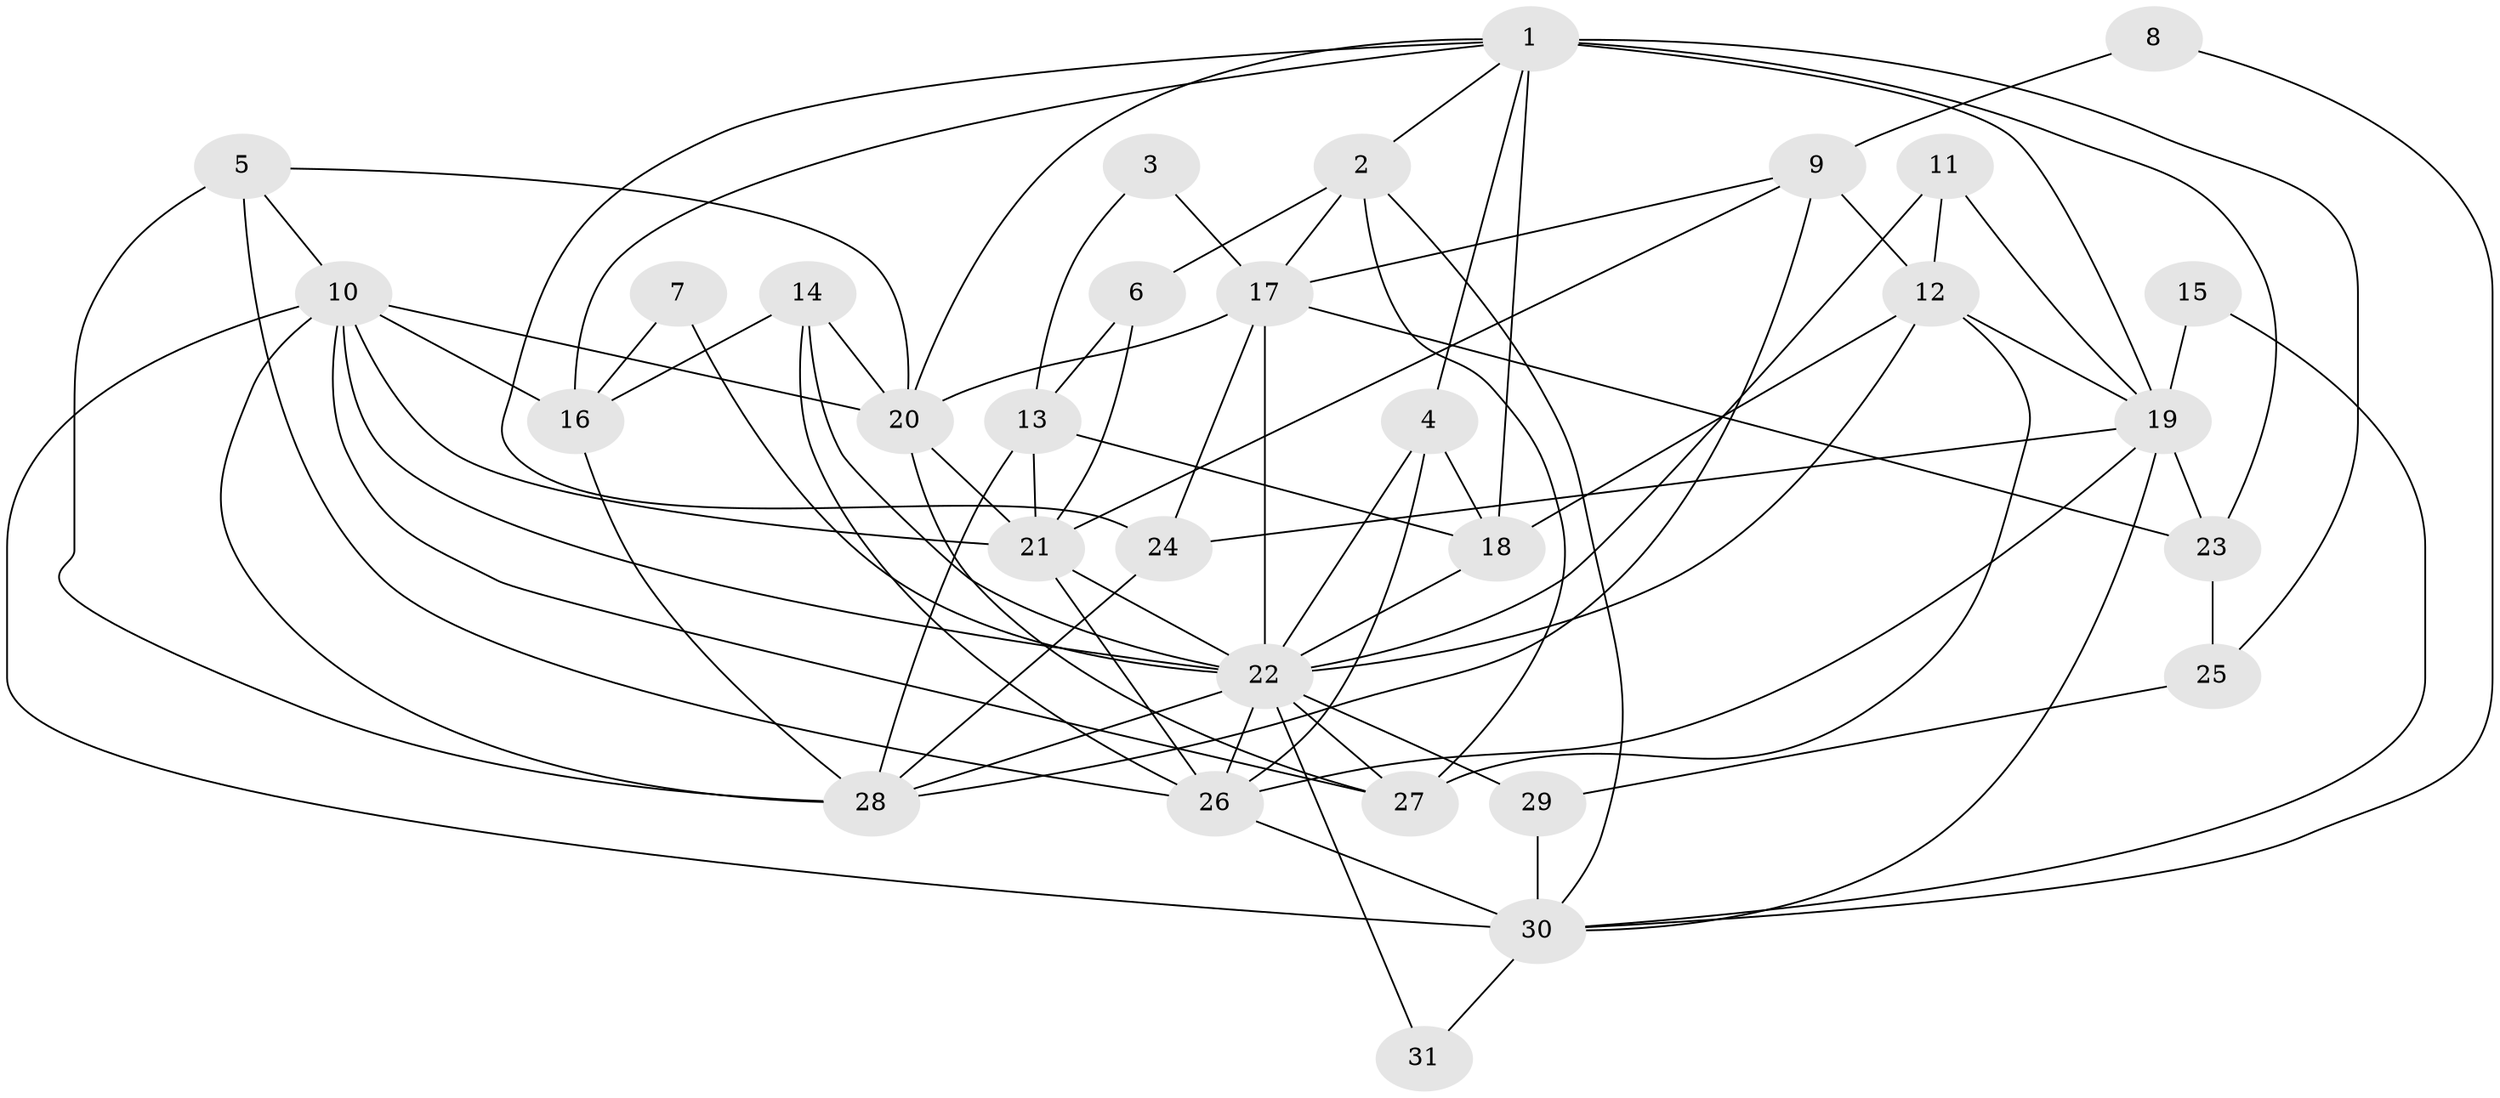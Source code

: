 // original degree distribution, {5: 0.14754098360655737, 9: 0.01639344262295082, 4: 0.29508196721311475, 3: 0.26229508196721313, 2: 0.14754098360655737, 7: 0.03278688524590164, 8: 0.01639344262295082, 6: 0.08196721311475409}
// Generated by graph-tools (version 1.1) at 2025/50/03/09/25 03:50:15]
// undirected, 31 vertices, 80 edges
graph export_dot {
graph [start="1"]
  node [color=gray90,style=filled];
  1;
  2;
  3;
  4;
  5;
  6;
  7;
  8;
  9;
  10;
  11;
  12;
  13;
  14;
  15;
  16;
  17;
  18;
  19;
  20;
  21;
  22;
  23;
  24;
  25;
  26;
  27;
  28;
  29;
  30;
  31;
  1 -- 2 [weight=1.0];
  1 -- 4 [weight=1.0];
  1 -- 16 [weight=1.0];
  1 -- 18 [weight=1.0];
  1 -- 19 [weight=2.0];
  1 -- 20 [weight=1.0];
  1 -- 23 [weight=1.0];
  1 -- 24 [weight=1.0];
  1 -- 25 [weight=1.0];
  2 -- 6 [weight=1.0];
  2 -- 17 [weight=1.0];
  2 -- 27 [weight=1.0];
  2 -- 30 [weight=1.0];
  3 -- 13 [weight=1.0];
  3 -- 17 [weight=1.0];
  4 -- 18 [weight=1.0];
  4 -- 22 [weight=1.0];
  4 -- 26 [weight=1.0];
  5 -- 10 [weight=1.0];
  5 -- 20 [weight=1.0];
  5 -- 26 [weight=1.0];
  5 -- 28 [weight=1.0];
  6 -- 13 [weight=1.0];
  6 -- 21 [weight=1.0];
  7 -- 16 [weight=1.0];
  7 -- 22 [weight=1.0];
  8 -- 9 [weight=1.0];
  8 -- 30 [weight=1.0];
  9 -- 12 [weight=1.0];
  9 -- 17 [weight=1.0];
  9 -- 21 [weight=1.0];
  9 -- 28 [weight=1.0];
  10 -- 16 [weight=2.0];
  10 -- 20 [weight=1.0];
  10 -- 21 [weight=1.0];
  10 -- 22 [weight=2.0];
  10 -- 27 [weight=1.0];
  10 -- 28 [weight=1.0];
  10 -- 30 [weight=1.0];
  11 -- 12 [weight=1.0];
  11 -- 19 [weight=1.0];
  11 -- 22 [weight=1.0];
  12 -- 18 [weight=1.0];
  12 -- 19 [weight=1.0];
  12 -- 22 [weight=1.0];
  12 -- 27 [weight=1.0];
  13 -- 18 [weight=1.0];
  13 -- 21 [weight=1.0];
  13 -- 28 [weight=1.0];
  14 -- 16 [weight=1.0];
  14 -- 20 [weight=1.0];
  14 -- 22 [weight=2.0];
  14 -- 26 [weight=1.0];
  15 -- 19 [weight=1.0];
  15 -- 30 [weight=1.0];
  16 -- 28 [weight=1.0];
  17 -- 20 [weight=1.0];
  17 -- 22 [weight=1.0];
  17 -- 23 [weight=1.0];
  17 -- 24 [weight=1.0];
  18 -- 22 [weight=1.0];
  19 -- 23 [weight=2.0];
  19 -- 24 [weight=1.0];
  19 -- 26 [weight=1.0];
  19 -- 30 [weight=1.0];
  20 -- 21 [weight=1.0];
  20 -- 27 [weight=1.0];
  21 -- 22 [weight=1.0];
  21 -- 26 [weight=1.0];
  22 -- 26 [weight=1.0];
  22 -- 27 [weight=1.0];
  22 -- 28 [weight=1.0];
  22 -- 29 [weight=2.0];
  22 -- 31 [weight=1.0];
  23 -- 25 [weight=1.0];
  24 -- 28 [weight=2.0];
  25 -- 29 [weight=1.0];
  26 -- 30 [weight=2.0];
  29 -- 30 [weight=2.0];
  30 -- 31 [weight=1.0];
}

